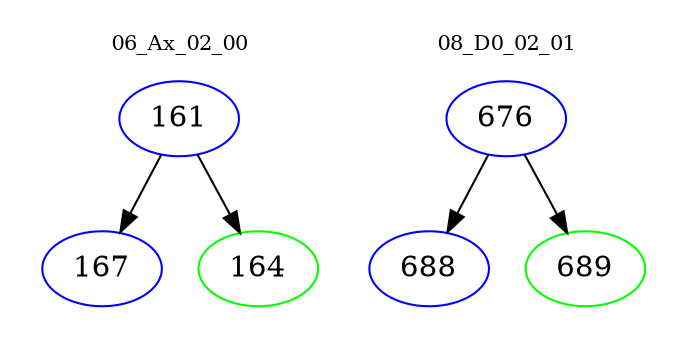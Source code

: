 digraph{
subgraph cluster_0 {
color = white
label = "06_Ax_02_00";
fontsize=10;
T0_161 [label="161", color="blue"]
T0_161 -> T0_167 [color="black"]
T0_167 [label="167", color="blue"]
T0_161 -> T0_164 [color="black"]
T0_164 [label="164", color="green"]
}
subgraph cluster_1 {
color = white
label = "08_D0_02_01";
fontsize=10;
T1_676 [label="676", color="blue"]
T1_676 -> T1_688 [color="black"]
T1_688 [label="688", color="blue"]
T1_676 -> T1_689 [color="black"]
T1_689 [label="689", color="green"]
}
}
